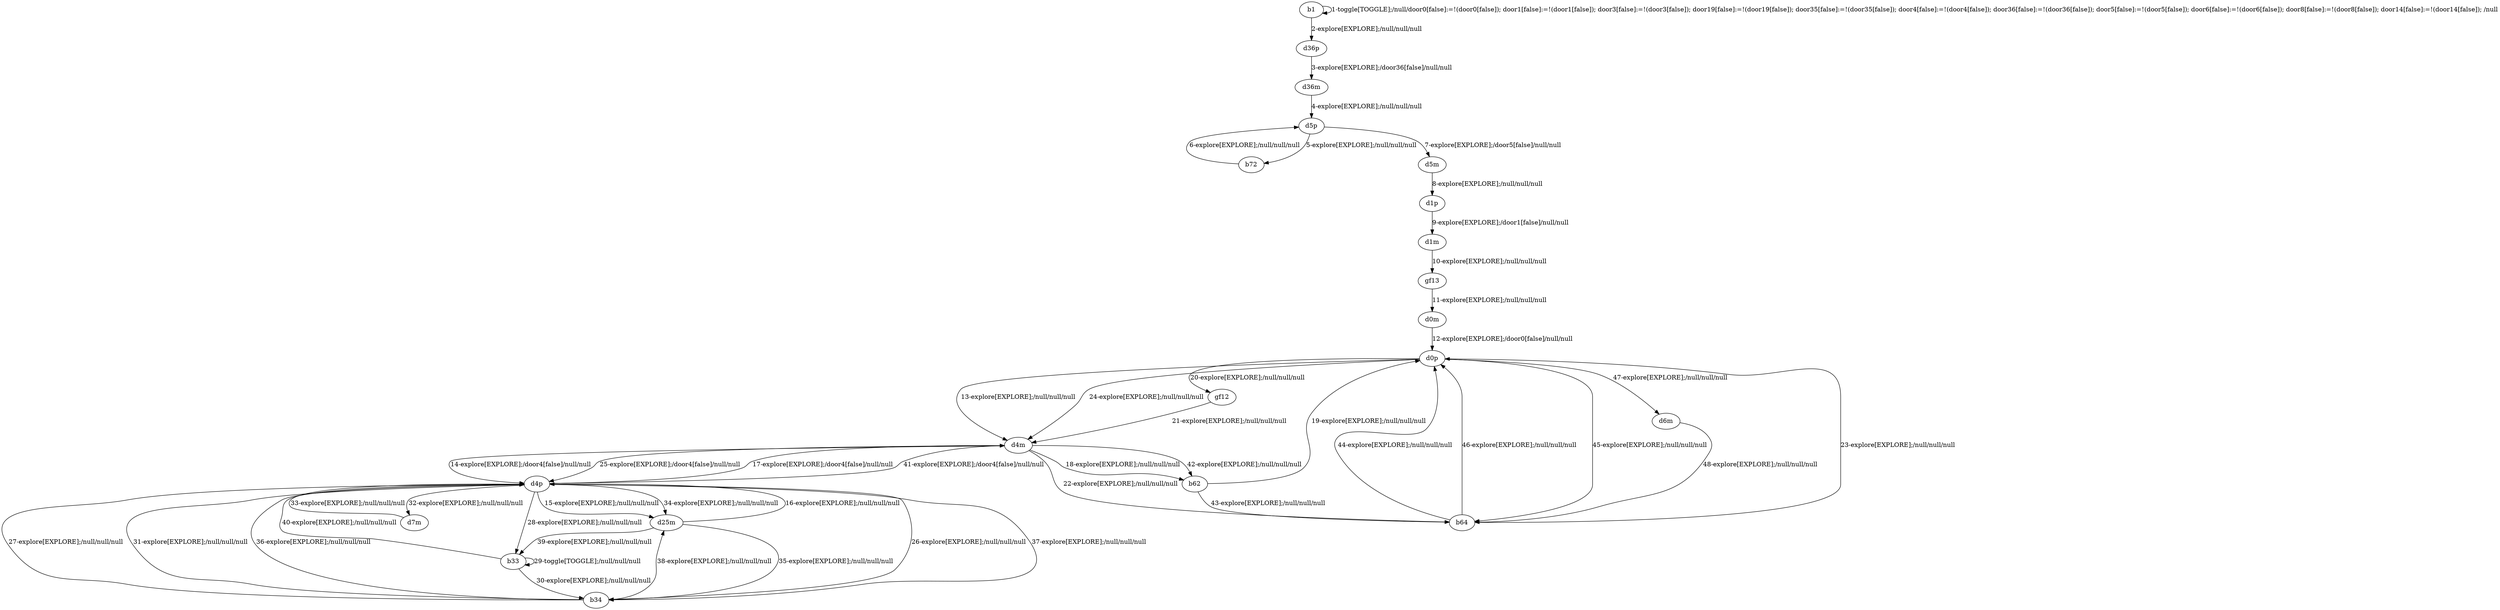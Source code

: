 # Total number of goals covered by this test: 2
# d6m --> b64
# d0p --> d6m

digraph g {
"b1" -> "b1" [label = "1-toggle[TOGGLE];/null/door0[false]:=!(door0[false]); door1[false]:=!(door1[false]); door3[false]:=!(door3[false]); door19[false]:=!(door19[false]); door35[false]:=!(door35[false]); door4[false]:=!(door4[false]); door36[false]:=!(door36[false]); door5[false]:=!(door5[false]); door6[false]:=!(door6[false]); door8[false]:=!(door8[false]); door14[false]:=!(door14[false]); /null"];
"b1" -> "d36p" [label = "2-explore[EXPLORE];/null/null/null"];
"d36p" -> "d36m" [label = "3-explore[EXPLORE];/door36[false]/null/null"];
"d36m" -> "d5p" [label = "4-explore[EXPLORE];/null/null/null"];
"d5p" -> "b72" [label = "5-explore[EXPLORE];/null/null/null"];
"b72" -> "d5p" [label = "6-explore[EXPLORE];/null/null/null"];
"d5p" -> "d5m" [label = "7-explore[EXPLORE];/door5[false]/null/null"];
"d5m" -> "d1p" [label = "8-explore[EXPLORE];/null/null/null"];
"d1p" -> "d1m" [label = "9-explore[EXPLORE];/door1[false]/null/null"];
"d1m" -> "gf13" [label = "10-explore[EXPLORE];/null/null/null"];
"gf13" -> "d0m" [label = "11-explore[EXPLORE];/null/null/null"];
"d0m" -> "d0p" [label = "12-explore[EXPLORE];/door0[false]/null/null"];
"d0p" -> "d4m" [label = "13-explore[EXPLORE];/null/null/null"];
"d4m" -> "d4p" [label = "14-explore[EXPLORE];/door4[false]/null/null"];
"d4p" -> "d25m" [label = "15-explore[EXPLORE];/null/null/null"];
"d25m" -> "d4p" [label = "16-explore[EXPLORE];/null/null/null"];
"d4p" -> "d4m" [label = "17-explore[EXPLORE];/door4[false]/null/null"];
"d4m" -> "b62" [label = "18-explore[EXPLORE];/null/null/null"];
"b62" -> "d0p" [label = "19-explore[EXPLORE];/null/null/null"];
"d0p" -> "gf12" [label = "20-explore[EXPLORE];/null/null/null"];
"gf12" -> "d4m" [label = "21-explore[EXPLORE];/null/null/null"];
"d4m" -> "b64" [label = "22-explore[EXPLORE];/null/null/null"];
"b64" -> "d0p" [label = "23-explore[EXPLORE];/null/null/null"];
"d0p" -> "d4m" [label = "24-explore[EXPLORE];/null/null/null"];
"d4m" -> "d4p" [label = "25-explore[EXPLORE];/door4[false]/null/null"];
"d4p" -> "b34" [label = "26-explore[EXPLORE];/null/null/null"];
"b34" -> "d4p" [label = "27-explore[EXPLORE];/null/null/null"];
"d4p" -> "b33" [label = "28-explore[EXPLORE];/null/null/null"];
"b33" -> "b33" [label = "29-toggle[TOGGLE];/null/null/null"];
"b33" -> "b34" [label = "30-explore[EXPLORE];/null/null/null"];
"b34" -> "d4p" [label = "31-explore[EXPLORE];/null/null/null"];
"d4p" -> "d7m" [label = "32-explore[EXPLORE];/null/null/null"];
"d7m" -> "d4p" [label = "33-explore[EXPLORE];/null/null/null"];
"d4p" -> "d25m" [label = "34-explore[EXPLORE];/null/null/null"];
"d25m" -> "b34" [label = "35-explore[EXPLORE];/null/null/null"];
"b34" -> "d4p" [label = "36-explore[EXPLORE];/null/null/null"];
"d4p" -> "b34" [label = "37-explore[EXPLORE];/null/null/null"];
"b34" -> "d25m" [label = "38-explore[EXPLORE];/null/null/null"];
"d25m" -> "b33" [label = "39-explore[EXPLORE];/null/null/null"];
"b33" -> "d4p" [label = "40-explore[EXPLORE];/null/null/null"];
"d4p" -> "d4m" [label = "41-explore[EXPLORE];/door4[false]/null/null"];
"d4m" -> "b62" [label = "42-explore[EXPLORE];/null/null/null"];
"b62" -> "b64" [label = "43-explore[EXPLORE];/null/null/null"];
"b64" -> "d0p" [label = "44-explore[EXPLORE];/null/null/null"];
"d0p" -> "b64" [label = "45-explore[EXPLORE];/null/null/null"];
"b64" -> "d0p" [label = "46-explore[EXPLORE];/null/null/null"];
"d0p" -> "d6m" [label = "47-explore[EXPLORE];/null/null/null"];
"d6m" -> "b64" [label = "48-explore[EXPLORE];/null/null/null"];
}
